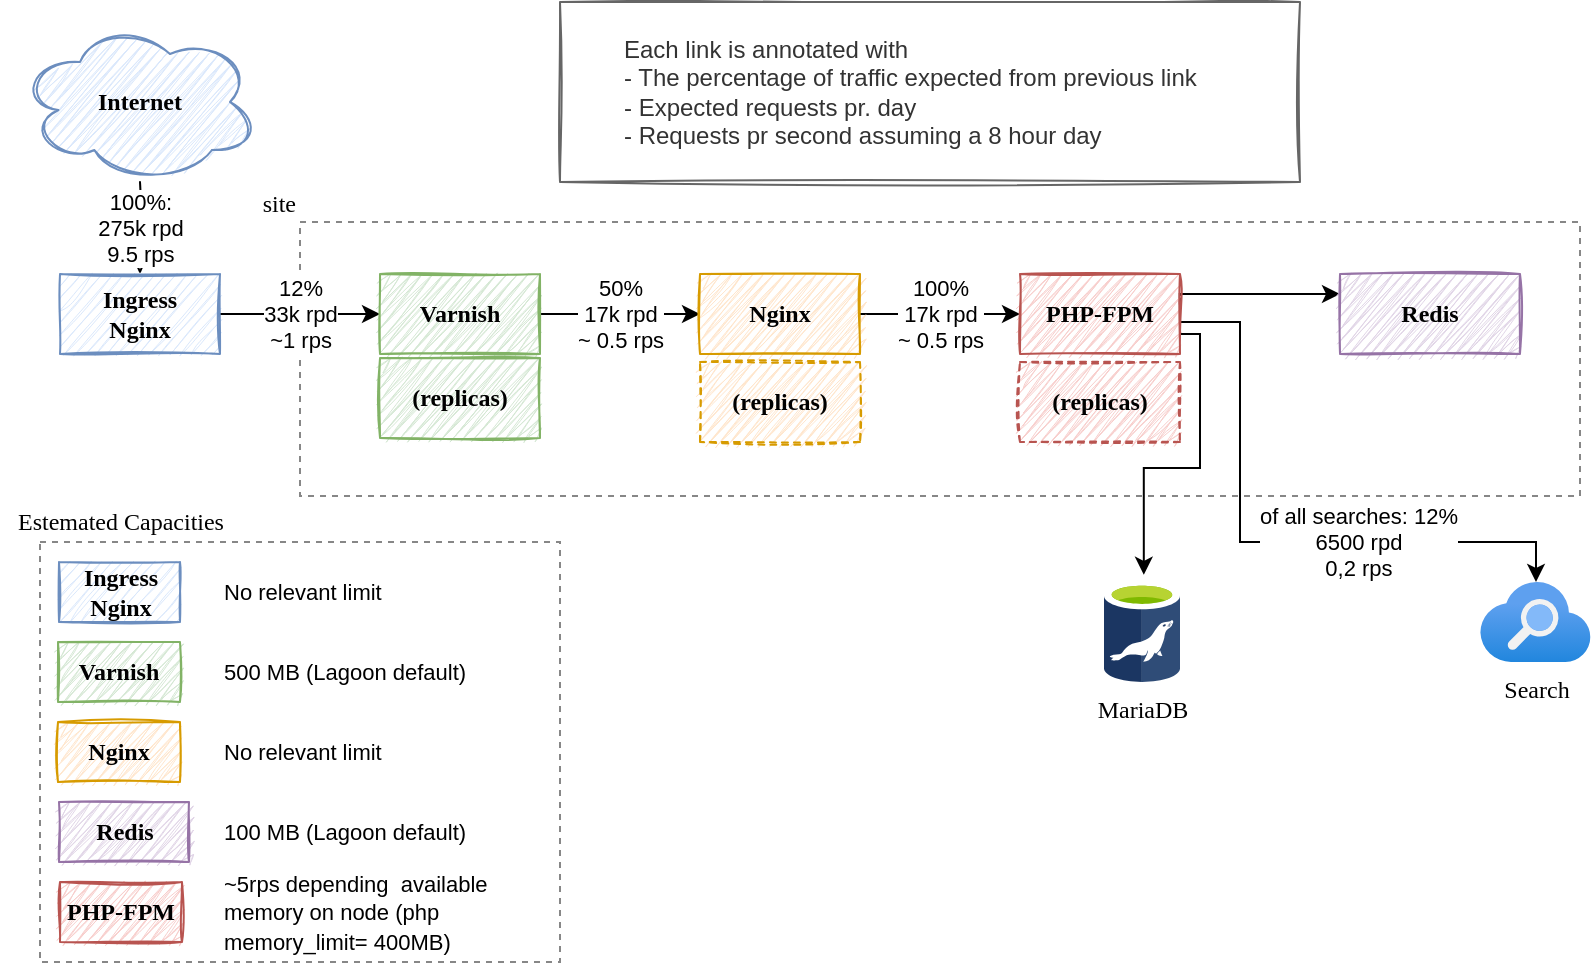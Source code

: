 <mxfile version="15.4.0" type="device"><diagram id="jbWmiF2ZqIISY844kPbr" name="Page-1"><mxGraphModel dx="1106" dy="997" grid="1" gridSize="10" guides="1" tooltips="1" connect="1" arrows="1" fold="1" page="1" pageScale="1" pageWidth="869" pageHeight="500" math="0" shadow="0"><root><mxCell id="0"/><mxCell id="1" parent="0"/><mxCell id="2-UBEVmoR1LIm6uumcuP-49" value="" style="whiteSpace=wrap;html=1;sketch=0;fontFamily=Kalam;fontSource=https%3A%2F%2Ffonts.googleapis.com%2Fcss%3Ffamily%3DKalam;gradientDirection=south;labelPosition=left;verticalLabelPosition=top;align=right;verticalAlign=bottom;movable=1;resizable=1;rotatable=1;deletable=1;editable=1;connectable=1;fillColor=none;dashed=1;strokeColor=#878787;" parent="1" vertex="1"><mxGeometry x="30" y="280" width="260" height="210" as="geometry"/></mxCell><mxCell id="2-UBEVmoR1LIm6uumcuP-8" value="site" style="whiteSpace=wrap;html=1;sketch=0;fontFamily=Kalam;fontSource=https%3A%2F%2Ffonts.googleapis.com%2Fcss%3Ffamily%3DKalam;gradientDirection=south;labelPosition=left;verticalLabelPosition=top;align=right;verticalAlign=bottom;movable=1;resizable=1;rotatable=1;deletable=1;editable=1;connectable=1;fillColor=none;dashed=1;strokeColor=#878787;" parent="1" vertex="1"><mxGeometry x="160" y="120" width="640" height="137" as="geometry"/></mxCell><mxCell id="2-UBEVmoR1LIm6uumcuP-19" value="12%&lt;br&gt;33k rpd&lt;br&gt;~1 rps" style="edgeStyle=orthogonalEdgeStyle;rounded=0;orthogonalLoop=1;jettySize=auto;html=1;fontFamily=Helvetica;" parent="1" source="2-UBEVmoR1LIm6uumcuP-3" target="2-UBEVmoR1LIm6uumcuP-2" edge="1"><mxGeometry relative="1" as="geometry"/></mxCell><mxCell id="2-UBEVmoR1LIm6uumcuP-3" value="Ingress&lt;br&gt;Nginx" style="whiteSpace=wrap;html=1;sketch=1;fillColor=#dae8fc;strokeColor=#6c8ebf;fillStyle=auto;fontFamily=Kalam;fontSource=https%3A%2F%2Ffonts.googleapis.com%2Fcss%3Ffamily%3DKalam;fontStyle=1" parent="1" vertex="1"><mxGeometry x="40" y="146" width="80" height="40" as="geometry"/></mxCell><mxCell id="2-UBEVmoR1LIm6uumcuP-25" value="100%:&lt;br&gt;275k rpd&lt;br&gt;9.5 rps" style="edgeStyle=orthogonalEdgeStyle;rounded=0;sketch=1;orthogonalLoop=1;jettySize=auto;html=1;entryX=0.5;entryY=0;entryDx=0;entryDy=0;fontFamily=Helvetica;" parent="1" source="2-UBEVmoR1LIm6uumcuP-1" target="2-UBEVmoR1LIm6uumcuP-3" edge="1"><mxGeometry relative="1" as="geometry"><mxPoint x="80" y="120" as="sourcePoint"/></mxGeometry></mxCell><mxCell id="2-UBEVmoR1LIm6uumcuP-1" value="Internet" style="ellipse;shape=cloud;whiteSpace=wrap;html=1;sketch=1;fillColor=#dae8fc;strokeColor=#6c8ebf;fillStyle=zigzag;fontFamily=Kalam;fontSource=https%3A%2F%2Ffonts.googleapis.com%2Fcss%3Ffamily%3DKalam;fontStyle=1" parent="1" vertex="1"><mxGeometry x="20" y="20" width="120" height="80" as="geometry"/></mxCell><mxCell id="2-UBEVmoR1LIm6uumcuP-20" value="50%&lt;br&gt;17k rpd&lt;br&gt;~ 0.5 rps" style="edgeStyle=orthogonalEdgeStyle;rounded=0;orthogonalLoop=1;jettySize=auto;html=1;fontFamily=Helvetica;exitX=1;exitY=0.5;exitDx=0;exitDy=0;" parent="1" source="2-UBEVmoR1LIm6uumcuP-2" target="2-UBEVmoR1LIm6uumcuP-4" edge="1"><mxGeometry relative="1" as="geometry"><mxPoint x="300" y="166" as="sourcePoint"/></mxGeometry></mxCell><mxCell id="2-UBEVmoR1LIm6uumcuP-2" value="Varnish" style="whiteSpace=wrap;html=1;sketch=1;gradientColor=#97d077;fillColor=#d5e8d4;strokeColor=#82b366;fillStyle=zigzag;fontFamily=Kalam;fontSource=https%3A%2F%2Ffonts.googleapis.com%2Fcss%3Ffamily%3DKalam;fontStyle=1;shadow=0;" parent="1" vertex="1"><mxGeometry x="200" y="146" width="80" height="40" as="geometry"/></mxCell><mxCell id="2-UBEVmoR1LIm6uumcuP-21" value="100%&lt;br&gt;17k rpd&lt;br&gt;~ 0.5 rps" style="edgeStyle=orthogonalEdgeStyle;rounded=0;orthogonalLoop=1;jettySize=auto;html=1;fontFamily=Helvetica;fillColor=#ffe6cc;strokeColor=#000000;" parent="1" source="2-UBEVmoR1LIm6uumcuP-4" target="2-UBEVmoR1LIm6uumcuP-5" edge="1"><mxGeometry relative="1" as="geometry"/></mxCell><mxCell id="2-UBEVmoR1LIm6uumcuP-4" value="Nginx" style="whiteSpace=wrap;html=1;sketch=1;fillColor=#ffe6cc;strokeColor=#d79b00;fillStyle=zigzag;fontFamily=Kalam;fontSource=https%3A%2F%2Ffonts.googleapis.com%2Fcss%3Ffamily%3DKalam;fontStyle=1" parent="1" vertex="1"><mxGeometry x="360" y="146" width="80" height="40" as="geometry"/></mxCell><mxCell id="2-UBEVmoR1LIm6uumcuP-23" style="edgeStyle=orthogonalEdgeStyle;rounded=0;orthogonalLoop=1;jettySize=auto;html=1;entryX=0;entryY=0.25;entryDx=0;entryDy=0;fontFamily=Kalam;fontSource=https%3A%2F%2Ffonts.googleapis.com%2Fcss%3Ffamily%3DKalam;exitX=0.999;exitY=0.381;exitDx=0;exitDy=0;exitPerimeter=0;" parent="1" source="2-UBEVmoR1LIm6uumcuP-5" target="2-UBEVmoR1LIm6uumcuP-16" edge="1"><mxGeometry relative="1" as="geometry"><Array as="points"><mxPoint x="600" y="156"/></Array></mxGeometry></mxCell><mxCell id="2-UBEVmoR1LIm6uumcuP-34" value="of all searches:&amp;nbsp;12%&lt;br&gt;6500 rpd&lt;br&gt;0,2 rps" style="edgeStyle=orthogonalEdgeStyle;rounded=0;sketch=0;orthogonalLoop=1;jettySize=auto;html=1;fontFamily=Helvetica;strokeColor=#000000;exitX=1;exitY=0.5;exitDx=0;exitDy=0;" parent="1" source="2-UBEVmoR1LIm6uumcuP-5" target="2-UBEVmoR1LIm6uumcuP-26" edge="1"><mxGeometry x="0.299" relative="1" as="geometry"><Array as="points"><mxPoint x="600" y="170"/><mxPoint x="630" y="170"/><mxPoint x="630" y="280"/><mxPoint x="778" y="280"/></Array><mxPoint as="offset"/></mxGeometry></mxCell><mxCell id="2-UBEVmoR1LIm6uumcuP-55" style="edgeStyle=orthogonalEdgeStyle;rounded=0;sketch=0;orthogonalLoop=1;jettySize=auto;html=1;exitX=1;exitY=0.75;exitDx=0;exitDy=0;entryX=0.524;entryY=-0.072;entryDx=0;entryDy=0;entryPerimeter=0;fontFamily=Kalam;fontSource=https%3A%2F%2Ffonts.googleapis.com%2Fcss%3Ffamily%3DKalam;strokeColor=#000000;" parent="1" source="2-UBEVmoR1LIm6uumcuP-5" target="2-UBEVmoR1LIm6uumcuP-18" edge="1"><mxGeometry relative="1" as="geometry"><Array as="points"><mxPoint x="610" y="176"/><mxPoint x="610" y="243"/><mxPoint x="582" y="243"/></Array></mxGeometry></mxCell><mxCell id="2-UBEVmoR1LIm6uumcuP-5" value="PHP-FPM" style="whiteSpace=wrap;html=1;sketch=1;fillColor=#f8cecc;strokeColor=#b85450;fillStyle=zigzag;fontFamily=Kalam;fontSource=https%3A%2F%2Ffonts.googleapis.com%2Fcss%3Ffamily%3DKalam;fontStyle=1" parent="1" vertex="1"><mxGeometry x="520" y="146" width="80" height="40" as="geometry"/></mxCell><mxCell id="2-UBEVmoR1LIm6uumcuP-9" value="(replicas)" style="whiteSpace=wrap;html=1;sketch=1;fillColor=#ffe6cc;strokeColor=#d79b00;fillStyle=zigzag;fontFamily=Kalam;fontSource=https%3A%2F%2Ffonts.googleapis.com%2Fcss%3Ffamily%3DKalam;fontStyle=1;dashed=1;" parent="1" vertex="1"><mxGeometry x="360" y="190" width="80" height="40" as="geometry"/></mxCell><mxCell id="2-UBEVmoR1LIm6uumcuP-16" value="Redis" style="whiteSpace=wrap;html=1;sketch=1;fillColor=#e1d5e7;strokeColor=#9673a6;fillStyle=zigzag;fontFamily=Kalam;fontSource=https%3A%2F%2Ffonts.googleapis.com%2Fcss%3Ffamily%3DKalam;fontStyle=1" parent="1" vertex="1"><mxGeometry x="680" y="146" width="90" height="40" as="geometry"/></mxCell><mxCell id="2-UBEVmoR1LIm6uumcuP-26" value="Search" style="aspect=fixed;html=1;points=[];align=center;image;fontSize=12;image=img/lib/azure2/app_services/Search_Services.svg;dashed=1;sketch=0;fontFamily=Kalam;strokeColor=#878787;fillColor=none;gradientColor=none;gradientDirection=south;fontSource=https%3A%2F%2Ffonts.googleapis.com%2Fcss%3Ffamily%3DKalam;" parent="1" vertex="1"><mxGeometry x="750" y="300" width="55.38" height="40" as="geometry"/></mxCell><mxCell id="2-UBEVmoR1LIm6uumcuP-14" value="(replicas)" style="whiteSpace=wrap;html=1;sketch=1;fillColor=#f8cecc;strokeColor=#b85450;fillStyle=zigzag;fontFamily=Kalam;fontSource=https%3A%2F%2Ffonts.googleapis.com%2Fcss%3Ffamily%3DKalam;fontStyle=1;dashed=1;" parent="1" vertex="1"><mxGeometry x="520" y="190" width="80" height="40" as="geometry"/></mxCell><mxCell id="2-UBEVmoR1LIm6uumcuP-18" value="MariaDB" style="sketch=0;aspect=fixed;html=1;points=[];align=center;image;fontSize=12;image=img/lib/mscae/aspect=fixed;html=1;perimeter=none;align=center;shadow=0;dashed=0;image;fontSize=12;image=img/lib/mscae/Azure_Database_for_MariaDB_servers.svg;fontFamily=Kalam;fontSource=https%3A%2F%2Ffonts.googleapis.com%2Fcss%3Ffamily%3DKalam;fillColor=none;gradientColor=none;gradientDirection=south;" parent="1" vertex="1"><mxGeometry x="562" y="300" width="38" height="50" as="geometry"/></mxCell><mxCell id="2-UBEVmoR1LIm6uumcuP-36" value="Each link is annotated with&lt;br&gt;- The percentage of traffic expected from previous link&lt;br&gt;- Expected requests pr. day&lt;br&gt;- Requests pr second assuming a 8 hour day" style="text;html=1;align=left;verticalAlign=middle;resizable=0;points=[];autosize=1;strokeColor=#666666;fillColor=none;fontFamily=Helvetica;fontColor=#333333;rounded=0;shadow=0;sketch=1;perimeterSpacing=0;spacing=12;spacingRight=20;spacingLeft=20;" parent="1" vertex="1"><mxGeometry x="290" y="10" width="370" height="90" as="geometry"/></mxCell><mxCell id="2-UBEVmoR1LIm6uumcuP-40" value="Estemated Capacities" style="text;html=1;align=center;verticalAlign=middle;resizable=0;points=[];autosize=1;strokeColor=none;fillColor=none;fontFamily=Kalam;" parent="1" vertex="1"><mxGeometry x="10" y="260" width="120" height="20" as="geometry"/></mxCell><mxCell id="2-UBEVmoR1LIm6uumcuP-41" value="Ingress&lt;br&gt;Nginx" style="whiteSpace=wrap;html=1;sketch=1;fillColor=#dae8fc;strokeColor=#6c8ebf;fillStyle=auto;fontFamily=Kalam;fontSource=https%3A%2F%2Ffonts.googleapis.com%2Fcss%3Ffamily%3DKalam;fontStyle=1" parent="1" vertex="1"><mxGeometry x="39.5" y="290" width="60.5" height="30" as="geometry"/></mxCell><mxCell id="2-UBEVmoR1LIm6uumcuP-42" value="Varnish" style="whiteSpace=wrap;html=1;sketch=1;gradientColor=#97d077;fillColor=#d5e8d4;strokeColor=#82b366;fillStyle=zigzag;fontFamily=Kalam;fontSource=https%3A%2F%2Ffonts.googleapis.com%2Fcss%3Ffamily%3DKalam;fontStyle=1" parent="1" vertex="1"><mxGeometry x="39" y="330" width="61" height="30" as="geometry"/></mxCell><mxCell id="2-UBEVmoR1LIm6uumcuP-43" value="Nginx" style="whiteSpace=wrap;html=1;sketch=1;fillColor=#ffe6cc;strokeColor=#d79b00;fillStyle=zigzag;fontFamily=Kalam;fontSource=https%3A%2F%2Ffonts.googleapis.com%2Fcss%3Ffamily%3DKalam;fontStyle=1" parent="1" vertex="1"><mxGeometry x="39" y="370" width="61" height="30" as="geometry"/></mxCell><mxCell id="2-UBEVmoR1LIm6uumcuP-44" value="PHP-FPM" style="whiteSpace=wrap;html=1;sketch=1;fillColor=#f8cecc;strokeColor=#b85450;fillStyle=zigzag;fontFamily=Kalam;fontSource=https%3A%2F%2Ffonts.googleapis.com%2Fcss%3Ffamily%3DKalam;fontStyle=1" parent="1" vertex="1"><mxGeometry x="40" y="450" width="61" height="30" as="geometry"/></mxCell><mxCell id="2-UBEVmoR1LIm6uumcuP-45" value="Redis" style="whiteSpace=wrap;html=1;sketch=1;fillColor=#e1d5e7;strokeColor=#9673a6;fillStyle=zigzag;fontFamily=Kalam;fontSource=https%3A%2F%2Ffonts.googleapis.com%2Fcss%3Ffamily%3DKalam;fontStyle=1" parent="1" vertex="1"><mxGeometry x="39.5" y="410" width="65" height="30" as="geometry"/></mxCell><mxCell id="2-UBEVmoR1LIm6uumcuP-48" value="(replicas)" style="whiteSpace=wrap;html=1;sketch=1;gradientColor=#97d077;fillColor=#d5e8d4;strokeColor=#82b366;fillStyle=zigzag;fontFamily=Kalam;fontSource=https%3A%2F%2Ffonts.googleapis.com%2Fcss%3Ffamily%3DKalam;fontStyle=1;shadow=0;" parent="1" vertex="1"><mxGeometry x="200" y="188" width="80" height="40" as="geometry"/></mxCell><mxCell id="2-UBEVmoR1LIm6uumcuP-50" value="&lt;div style=&quot;text-align: center&quot;&gt;&lt;font face=&quot;helvetica&quot;&gt;&lt;span style=&quot;font-size: 11px ; background-color: rgb(255 , 255 , 255)&quot;&gt;No relevant limit&lt;/span&gt;&lt;/font&gt;&lt;/div&gt;" style="text;whiteSpace=wrap;html=1;fontFamily=Kalam;verticalAlign=middle;" parent="1" vertex="1"><mxGeometry x="120" y="290" width="90" height="30" as="geometry"/></mxCell><mxCell id="2-UBEVmoR1LIm6uumcuP-51" value="&lt;div style=&quot;text-align: center&quot;&gt;&lt;font face=&quot;helvetica&quot;&gt;&lt;span style=&quot;font-size: 11px ; background-color: rgb(255 , 255 , 255)&quot;&gt;500 MB (Lagoon default)&lt;/span&gt;&lt;/font&gt;&lt;/div&gt;" style="text;whiteSpace=wrap;html=1;fontFamily=Kalam;verticalAlign=middle;" parent="1" vertex="1"><mxGeometry x="120" y="330" width="160" height="30" as="geometry"/></mxCell><mxCell id="2-UBEVmoR1LIm6uumcuP-52" value="&lt;div style=&quot;text-align: center&quot;&gt;&lt;font face=&quot;helvetica&quot;&gt;&lt;span style=&quot;font-size: 11px ; background-color: rgb(255 , 255 , 255)&quot;&gt;No relevant limit&lt;/span&gt;&lt;/font&gt;&lt;/div&gt;" style="text;whiteSpace=wrap;html=1;fontFamily=Kalam;verticalAlign=middle;" parent="1" vertex="1"><mxGeometry x="120" y="370" width="90" height="30" as="geometry"/></mxCell><mxCell id="2-UBEVmoR1LIm6uumcuP-53" value="&lt;div&gt;&lt;font face=&quot;helvetica&quot;&gt;&lt;span style=&quot;font-size: 11px ; background-color: rgb(255 , 255 , 255)&quot;&gt;100 MB (Lagoon default)&lt;/span&gt;&lt;/font&gt;&lt;/div&gt;" style="text;whiteSpace=wrap;html=1;fontFamily=Kalam;align=left;verticalAlign=middle;" parent="1" vertex="1"><mxGeometry x="120" y="410" width="150" height="30" as="geometry"/></mxCell><mxCell id="2-UBEVmoR1LIm6uumcuP-54" value="&lt;font face=&quot;helvetica&quot;&gt;&lt;span style=&quot;font-size: 11px ; background-color: rgb(255 , 255 , 255)&quot;&gt;~5rps depending&amp;nbsp; available memory on node (php memory_limit= 400MB)&lt;/span&gt;&lt;/font&gt;" style="text;html=1;fontFamily=Kalam;align=left;spacing=2;whiteSpace=wrap;verticalAlign=middle;" parent="1" vertex="1"><mxGeometry x="120" y="450" width="160" height="30" as="geometry"/></mxCell></root></mxGraphModel></diagram></mxfile>
